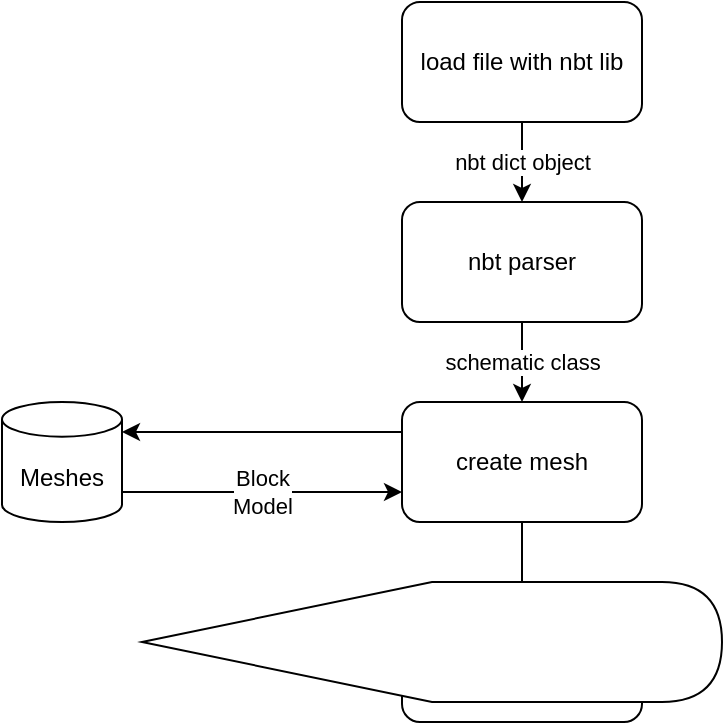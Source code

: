 <mxfile>
    <diagram id="nG3oUrjI1ES-Dr-a2hAM" name="Page-1">
        <mxGraphModel dx="390" dy="218" grid="1" gridSize="10" guides="1" tooltips="1" connect="1" arrows="1" fold="1" page="1" pageScale="1" pageWidth="827" pageHeight="1169" math="0" shadow="0">
            <root>
                <mxCell id="0"/>
                <mxCell id="1" parent="0"/>
                <mxCell id="5" value="nbt dict object" style="edgeStyle=orthogonalEdgeStyle;rounded=0;orthogonalLoop=1;jettySize=auto;html=1;" edge="1" parent="1" source="2" target="4">
                    <mxGeometry relative="1" as="geometry">
                        <mxPoint as="offset"/>
                    </mxGeometry>
                </mxCell>
                <mxCell id="2" value="load file with nbt lib" style="rounded=1;whiteSpace=wrap;html=1;" vertex="1" parent="1">
                    <mxGeometry x="320" y="120" width="120" height="60" as="geometry"/>
                </mxCell>
                <mxCell id="7" value="" style="edgeStyle=orthogonalEdgeStyle;rounded=0;orthogonalLoop=1;jettySize=auto;html=1;" edge="1" parent="1" source="4" target="6">
                    <mxGeometry relative="1" as="geometry"/>
                </mxCell>
                <mxCell id="8" value="schematic class" style="edgeLabel;html=1;align=center;verticalAlign=middle;resizable=0;points=[];" vertex="1" connectable="0" parent="7">
                    <mxGeometry x="0.145" y="-1" relative="1" as="geometry">
                        <mxPoint x="1" y="-3" as="offset"/>
                    </mxGeometry>
                </mxCell>
                <mxCell id="4" value="nbt parser" style="whiteSpace=wrap;html=1;rounded=1;" vertex="1" parent="1">
                    <mxGeometry x="320" y="220" width="120" height="60" as="geometry"/>
                </mxCell>
                <mxCell id="17" style="edgeStyle=orthogonalEdgeStyle;rounded=0;orthogonalLoop=1;jettySize=auto;html=1;exitX=0;exitY=0.25;exitDx=0;exitDy=0;entryX=1;entryY=0;entryDx=0;entryDy=15;entryPerimeter=0;" edge="1" parent="1" source="6" target="9">
                    <mxGeometry relative="1" as="geometry"/>
                </mxCell>
                <mxCell id="20" value="" style="edgeStyle=orthogonalEdgeStyle;rounded=0;orthogonalLoop=1;jettySize=auto;html=1;" edge="1" parent="1" source="6" target="11">
                    <mxGeometry relative="1" as="geometry"/>
                </mxCell>
                <mxCell id="6" value="create mesh" style="whiteSpace=wrap;html=1;rounded=1;" vertex="1" parent="1">
                    <mxGeometry x="320" y="320" width="120" height="60" as="geometry"/>
                </mxCell>
                <mxCell id="10" value="Block&lt;br&gt;Model" style="edgeStyle=orthogonalEdgeStyle;rounded=0;orthogonalLoop=1;jettySize=auto;html=1;entryX=0;entryY=0.75;entryDx=0;entryDy=0;exitX=1;exitY=1;exitDx=0;exitDy=-15;exitPerimeter=0;" edge="1" parent="1" source="9" target="6">
                    <mxGeometry relative="1" as="geometry"/>
                </mxCell>
                <mxCell id="9" value="Meshes" style="shape=cylinder3;whiteSpace=wrap;html=1;boundedLbl=1;backgroundOutline=1;size=8.667;" vertex="1" parent="1">
                    <mxGeometry x="120" y="320" width="60" height="60" as="geometry"/>
                </mxCell>
                <mxCell id="11" value="Combine Mesh" style="rounded=1;whiteSpace=wrap;html=1;" vertex="1" parent="1">
                    <mxGeometry x="320" y="420" width="120" height="60" as="geometry"/>
                </mxCell>
                <mxCell id="33" value="" style="shape=display;whiteSpace=wrap;html=1;size=0.5;" vertex="1" parent="1">
                    <mxGeometry x="190" y="410" width="290" height="60" as="geometry"/>
                </mxCell>
            </root>
        </mxGraphModel>
    </diagram>
</mxfile>